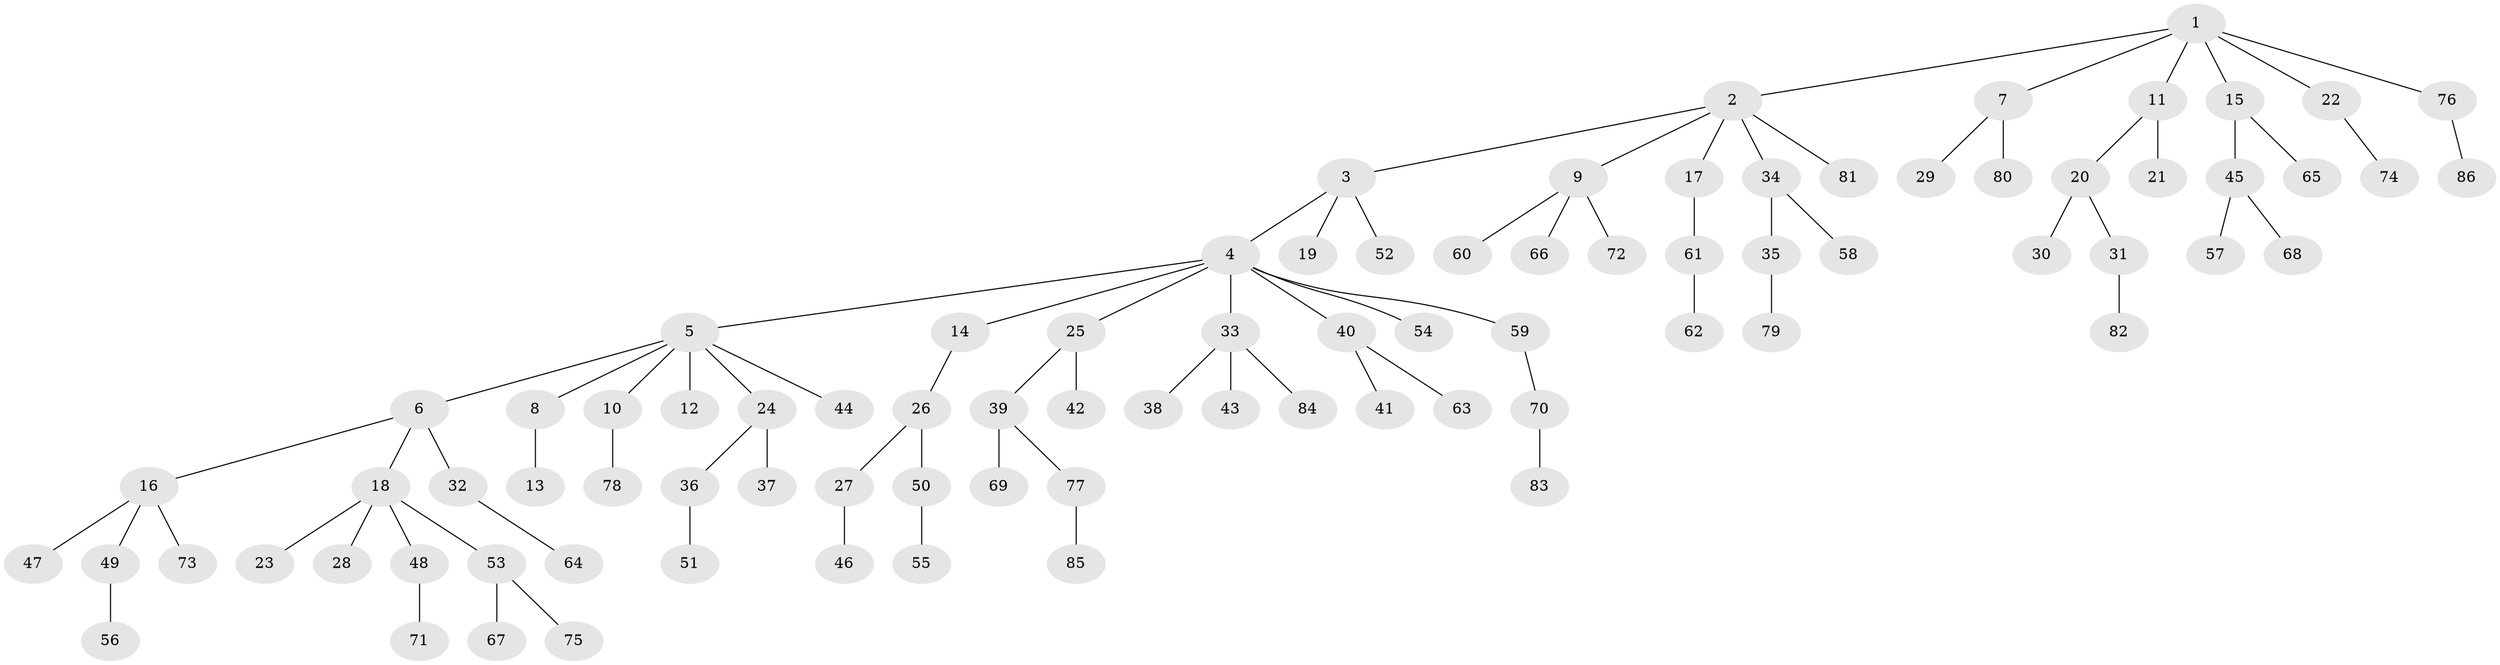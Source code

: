 // Generated by graph-tools (version 1.1) at 2025/37/03/09/25 02:37:01]
// undirected, 86 vertices, 85 edges
graph export_dot {
graph [start="1"]
  node [color=gray90,style=filled];
  1;
  2;
  3;
  4;
  5;
  6;
  7;
  8;
  9;
  10;
  11;
  12;
  13;
  14;
  15;
  16;
  17;
  18;
  19;
  20;
  21;
  22;
  23;
  24;
  25;
  26;
  27;
  28;
  29;
  30;
  31;
  32;
  33;
  34;
  35;
  36;
  37;
  38;
  39;
  40;
  41;
  42;
  43;
  44;
  45;
  46;
  47;
  48;
  49;
  50;
  51;
  52;
  53;
  54;
  55;
  56;
  57;
  58;
  59;
  60;
  61;
  62;
  63;
  64;
  65;
  66;
  67;
  68;
  69;
  70;
  71;
  72;
  73;
  74;
  75;
  76;
  77;
  78;
  79;
  80;
  81;
  82;
  83;
  84;
  85;
  86;
  1 -- 2;
  1 -- 7;
  1 -- 11;
  1 -- 15;
  1 -- 22;
  1 -- 76;
  2 -- 3;
  2 -- 9;
  2 -- 17;
  2 -- 34;
  2 -- 81;
  3 -- 4;
  3 -- 19;
  3 -- 52;
  4 -- 5;
  4 -- 14;
  4 -- 25;
  4 -- 33;
  4 -- 40;
  4 -- 54;
  4 -- 59;
  5 -- 6;
  5 -- 8;
  5 -- 10;
  5 -- 12;
  5 -- 24;
  5 -- 44;
  6 -- 16;
  6 -- 18;
  6 -- 32;
  7 -- 29;
  7 -- 80;
  8 -- 13;
  9 -- 60;
  9 -- 66;
  9 -- 72;
  10 -- 78;
  11 -- 20;
  11 -- 21;
  14 -- 26;
  15 -- 45;
  15 -- 65;
  16 -- 47;
  16 -- 49;
  16 -- 73;
  17 -- 61;
  18 -- 23;
  18 -- 28;
  18 -- 48;
  18 -- 53;
  20 -- 30;
  20 -- 31;
  22 -- 74;
  24 -- 36;
  24 -- 37;
  25 -- 39;
  25 -- 42;
  26 -- 27;
  26 -- 50;
  27 -- 46;
  31 -- 82;
  32 -- 64;
  33 -- 38;
  33 -- 43;
  33 -- 84;
  34 -- 35;
  34 -- 58;
  35 -- 79;
  36 -- 51;
  39 -- 69;
  39 -- 77;
  40 -- 41;
  40 -- 63;
  45 -- 57;
  45 -- 68;
  48 -- 71;
  49 -- 56;
  50 -- 55;
  53 -- 67;
  53 -- 75;
  59 -- 70;
  61 -- 62;
  70 -- 83;
  76 -- 86;
  77 -- 85;
}
